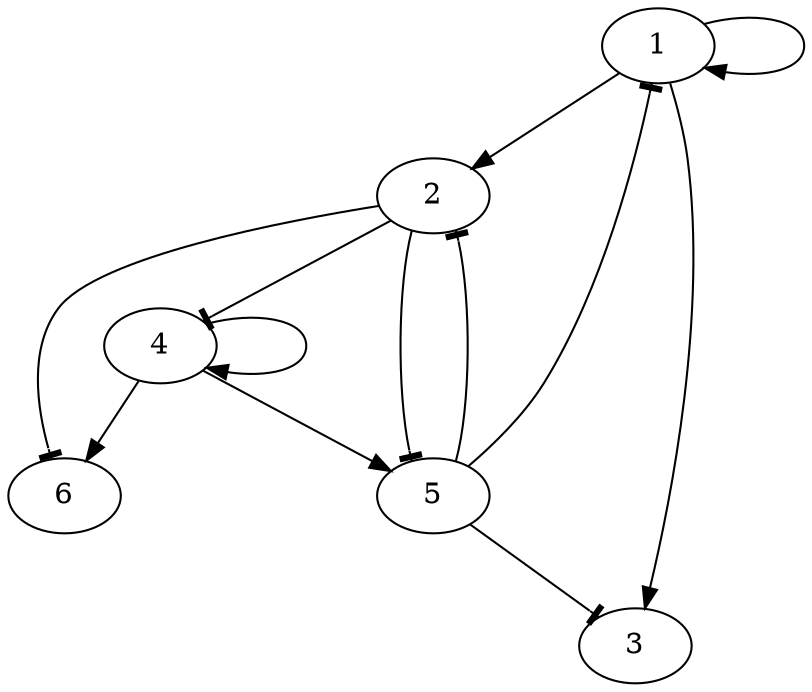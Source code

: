 digraph scpg{
// network for spinal central pattern generator
 nodesep=0.6;

 1 -> 1
 1 -> 2
 1 -> 3

 4 -> 4
 4 -> 5
 4 -> 6

 2 -> 4 [arrowhead="tee"]
 2 -> 5 [arrowhead="tee"]
 2 -> 6 [arrowhead="tee"]
 5 -> 1 [arrowhead="tee"]
 5 -> 2 [arrowhead="tee"]
 5 -> 3 [arrowhead="tee"]
}
